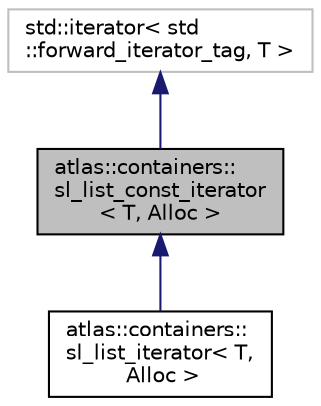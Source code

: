 digraph "atlas::containers::sl_list_const_iterator&lt; T, Alloc &gt;"
{
  edge [fontname="Helvetica",fontsize="10",labelfontname="Helvetica",labelfontsize="10"];
  node [fontname="Helvetica",fontsize="10",shape=record];
  Node1 [label="atlas::containers::\lsl_list_const_iterator\l\< T, Alloc \>",height=0.2,width=0.4,color="black", fillcolor="grey75", style="filled", fontcolor="black"];
  Node2 -> Node1 [dir="back",color="midnightblue",fontsize="10",style="solid",fontname="Helvetica"];
  Node2 [label="std::iterator\< std\l::forward_iterator_tag, T \>",height=0.2,width=0.4,color="grey75", fillcolor="white", style="filled"];
  Node1 -> Node3 [dir="back",color="midnightblue",fontsize="10",style="solid",fontname="Helvetica"];
  Node3 [label="atlas::containers::\lsl_list_iterator\< T,\l Alloc \>",height=0.2,width=0.4,color="black", fillcolor="white", style="filled",URL="$classatlas_1_1containers_1_1sl__list__iterator.html"];
}
